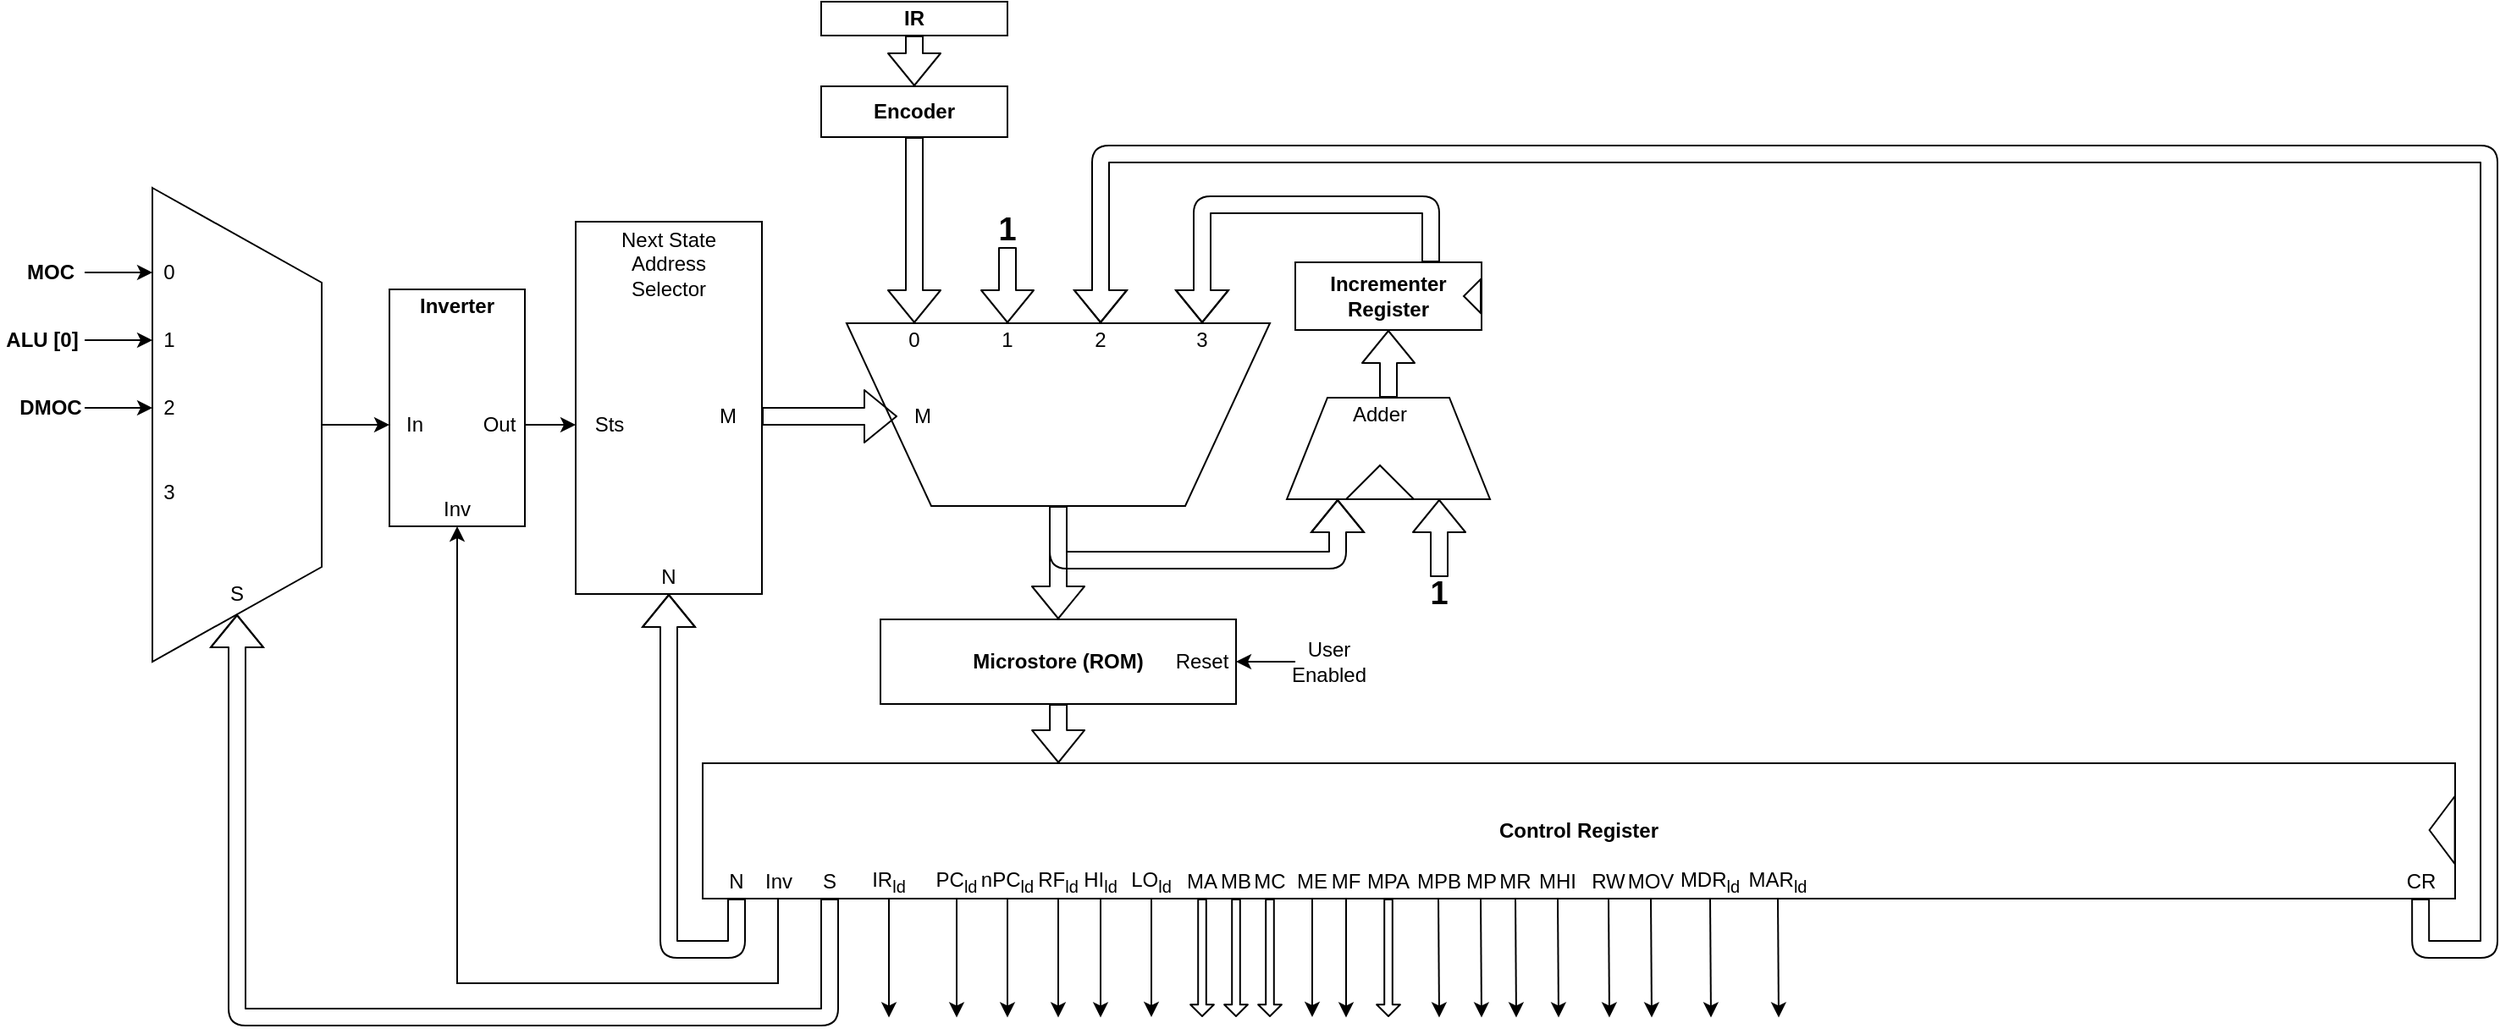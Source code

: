 <mxfile version="10.6.7" type="github"><diagram id="A-vULrXt9b05hmLWiqZZ" name="Page-1"><mxGraphModel dx="1087" dy="364" grid="1" gridSize="10" guides="1" tooltips="1" connect="1" arrows="1" fold="1" page="1" pageScale="1" pageWidth="850" pageHeight="1100" math="0" shadow="0"><root><mxCell id="0"/><mxCell id="1" parent="0"/><mxCell id="lk0u-ZIW8pRqHcUUs7JY-1" value="" style="shape=trapezoid;perimeter=trapezoidPerimeter;whiteSpace=wrap;html=1;direction=south;" parent="1" vertex="1"><mxGeometry x="70" y="190" width="100" height="280" as="geometry"/></mxCell><mxCell id="lk0u-ZIW8pRqHcUUs7JY-2" value="" style="rounded=0;whiteSpace=wrap;html=1;" parent="1" vertex="1"><mxGeometry x="210" y="250" width="80" height="140" as="geometry"/></mxCell><mxCell id="lk0u-ZIW8pRqHcUUs7JY-3" value="" style="rounded=0;whiteSpace=wrap;html=1;" parent="1" vertex="1"><mxGeometry x="320" y="210" width="110" height="220" as="geometry"/></mxCell><mxCell id="lk0u-ZIW8pRqHcUUs7JY-4" value="&lt;b&gt;Encoder&lt;/b&gt;" style="rounded=0;whiteSpace=wrap;html=1;" parent="1" vertex="1"><mxGeometry x="465" y="130" width="110" height="30" as="geometry"/></mxCell><mxCell id="lk0u-ZIW8pRqHcUUs7JY-5" value="&lt;b&gt;IR&lt;/b&gt;" style="rounded=0;whiteSpace=wrap;html=1;" parent="1" vertex="1"><mxGeometry x="465" y="80" width="110" height="20" as="geometry"/></mxCell><mxCell id="lk0u-ZIW8pRqHcUUs7JY-6" value="" style="shape=trapezoid;perimeter=trapezoidPerimeter;whiteSpace=wrap;html=1;flipV=1;" parent="1" vertex="1"><mxGeometry x="480" y="270" width="250" height="108" as="geometry"/></mxCell><mxCell id="lk0u-ZIW8pRqHcUUs7JY-7" value="&lt;b&gt;Microstore (ROM)&lt;/b&gt;" style="rounded=0;whiteSpace=wrap;html=1;" parent="1" vertex="1"><mxGeometry x="500" y="445" width="210" height="50" as="geometry"/></mxCell><mxCell id="lk0u-ZIW8pRqHcUUs7JY-8" value="&lt;b&gt;Control Register&lt;/b&gt;" style="rounded=0;whiteSpace=wrap;html=1;" parent="1" vertex="1"><mxGeometry x="395" y="530" width="1035" height="80" as="geometry"/></mxCell><mxCell id="lk0u-ZIW8pRqHcUUs7JY-9" value="&lt;b&gt;Incrementer Register&lt;/b&gt;" style="rounded=0;whiteSpace=wrap;html=1;" parent="1" vertex="1"><mxGeometry x="745" y="234" width="110" height="40" as="geometry"/></mxCell><mxCell id="lk0u-ZIW8pRqHcUUs7JY-11" value="" style="shape=trapezoid;perimeter=trapezoidPerimeter;whiteSpace=wrap;html=1;" parent="1" vertex="1"><mxGeometry x="740" y="314" width="120" height="60" as="geometry"/></mxCell><mxCell id="lk0u-ZIW8pRqHcUUs7JY-12" value="0" style="text;html=1;strokeColor=none;fillColor=none;align=center;verticalAlign=middle;whiteSpace=wrap;rounded=0;" parent="1" vertex="1"><mxGeometry x="70" y="230" width="20" height="20" as="geometry"/></mxCell><mxCell id="lk0u-ZIW8pRqHcUUs7JY-13" value="1" style="text;html=1;strokeColor=none;fillColor=none;align=center;verticalAlign=middle;whiteSpace=wrap;rounded=0;" parent="1" vertex="1"><mxGeometry x="70" y="270" width="20" height="20" as="geometry"/></mxCell><mxCell id="lk0u-ZIW8pRqHcUUs7JY-14" value="2" style="text;html=1;strokeColor=none;fillColor=none;align=center;verticalAlign=middle;whiteSpace=wrap;rounded=0;" parent="1" vertex="1"><mxGeometry x="70" y="310" width="20" height="20" as="geometry"/></mxCell><mxCell id="lk0u-ZIW8pRqHcUUs7JY-15" value="3" style="text;html=1;strokeColor=none;fillColor=none;align=center;verticalAlign=middle;whiteSpace=wrap;rounded=0;" parent="1" vertex="1"><mxGeometry x="70" y="360" width="20" height="20" as="geometry"/></mxCell><mxCell id="lk0u-ZIW8pRqHcUUs7JY-16" value="S" style="text;html=1;strokeColor=none;fillColor=none;align=center;verticalAlign=middle;whiteSpace=wrap;rounded=0;" parent="1" vertex="1"><mxGeometry x="100" y="420" width="40" height="20" as="geometry"/></mxCell><mxCell id="lk0u-ZIW8pRqHcUUs7JY-17" value="&lt;b&gt;Inverter&lt;/b&gt;" style="text;html=1;strokeColor=none;fillColor=none;align=center;verticalAlign=middle;whiteSpace=wrap;rounded=0;" parent="1" vertex="1"><mxGeometry x="230" y="250" width="40" height="20" as="geometry"/></mxCell><mxCell id="lk0u-ZIW8pRqHcUUs7JY-18" value="In" style="text;html=1;strokeColor=none;fillColor=none;align=center;verticalAlign=middle;whiteSpace=wrap;rounded=0;" parent="1" vertex="1"><mxGeometry x="210" y="320" width="30" height="20" as="geometry"/></mxCell><mxCell id="lk0u-ZIW8pRqHcUUs7JY-19" value="Out" style="text;html=1;strokeColor=none;fillColor=none;align=center;verticalAlign=middle;whiteSpace=wrap;rounded=0;" parent="1" vertex="1"><mxGeometry x="260" y="320" width="30" height="20" as="geometry"/></mxCell><mxCell id="lk0u-ZIW8pRqHcUUs7JY-20" value="Inv" style="text;html=1;strokeColor=none;fillColor=none;align=center;verticalAlign=middle;whiteSpace=wrap;rounded=0;" parent="1" vertex="1"><mxGeometry x="235" y="370" width="30" height="20" as="geometry"/></mxCell><mxCell id="lk0u-ZIW8pRqHcUUs7JY-21" value="Next State Address Selector" style="text;html=1;strokeColor=none;fillColor=none;align=center;verticalAlign=middle;whiteSpace=wrap;rounded=0;" parent="1" vertex="1"><mxGeometry x="335" y="210" width="80" height="50" as="geometry"/></mxCell><mxCell id="lk0u-ZIW8pRqHcUUs7JY-22" value="Sts" style="text;html=1;strokeColor=none;fillColor=none;align=center;verticalAlign=middle;whiteSpace=wrap;rounded=0;" parent="1" vertex="1"><mxGeometry x="320" y="320" width="40" height="20" as="geometry"/></mxCell><mxCell id="lk0u-ZIW8pRqHcUUs7JY-23" value="M" style="text;html=1;strokeColor=none;fillColor=none;align=center;verticalAlign=middle;whiteSpace=wrap;rounded=0;" parent="1" vertex="1"><mxGeometry x="390" y="315" width="40" height="20" as="geometry"/></mxCell><mxCell id="lk0u-ZIW8pRqHcUUs7JY-24" value="N" style="text;html=1;strokeColor=none;fillColor=none;align=center;verticalAlign=middle;whiteSpace=wrap;rounded=0;" parent="1" vertex="1"><mxGeometry x="355" y="410" width="40" height="20" as="geometry"/></mxCell><mxCell id="lk0u-ZIW8pRqHcUUs7JY-25" value="M" style="text;html=1;strokeColor=none;fillColor=none;align=center;verticalAlign=middle;whiteSpace=wrap;rounded=0;" parent="1" vertex="1"><mxGeometry x="510" y="315" width="30" height="20" as="geometry"/></mxCell><mxCell id="lk0u-ZIW8pRqHcUUs7JY-27" value="" style="triangle;whiteSpace=wrap;html=1;direction=north;strokeColor=#000000;" parent="1" vertex="1"><mxGeometry x="775" y="354" width="40" height="20" as="geometry"/></mxCell><mxCell id="ltaRouxyf9xBfKkHzvKg-1" value="Adder" style="text;html=1;strokeColor=none;fillColor=none;align=center;verticalAlign=middle;whiteSpace=wrap;rounded=0;" vertex="1" parent="1"><mxGeometry x="775" y="314" width="40" height="20" as="geometry"/></mxCell><mxCell id="ltaRouxyf9xBfKkHzvKg-3" value="" style="shape=flexArrow;endArrow=classic;html=1;" edge="1" parent="1" source="lk0u-ZIW8pRqHcUUs7JY-11" target="lk0u-ZIW8pRqHcUUs7JY-9"><mxGeometry width="50" height="50" relative="1" as="geometry"><mxPoint x="725" y="339" as="sourcePoint"/><mxPoint x="775" y="289" as="targetPoint"/></mxGeometry></mxCell><mxCell id="ltaRouxyf9xBfKkHzvKg-4" value="" style="shape=flexArrow;endArrow=classic;html=1;entryX=0.5;entryY=0;entryDx=0;entryDy=0;edgeStyle=orthogonalEdgeStyle;" edge="1" parent="1" source="lk0u-ZIW8pRqHcUUs7JY-9" target="ltaRouxyf9xBfKkHzvKg-24"><mxGeometry width="50" height="50" relative="1" as="geometry"><mxPoint x="810" y="210" as="sourcePoint"/><mxPoint x="700.167" y="275.333" as="targetPoint"/><Array as="points"><mxPoint x="825" y="200"/><mxPoint x="690" y="200"/></Array></mxGeometry></mxCell><mxCell id="ltaRouxyf9xBfKkHzvKg-5" value="" style="shape=flexArrow;endArrow=classic;html=1;" edge="1" parent="1" source="lk0u-ZIW8pRqHcUUs7JY-6" target="lk0u-ZIW8pRqHcUUs7JY-7"><mxGeometry width="50" height="50" relative="1" as="geometry"><mxPoint x="410" y="510" as="sourcePoint"/><mxPoint x="460" y="460" as="targetPoint"/></mxGeometry></mxCell><mxCell id="ltaRouxyf9xBfKkHzvKg-6" value="" style="shape=flexArrow;endArrow=classic;html=1;entryX=0.25;entryY=1;entryDx=0;entryDy=0;edgeStyle=orthogonalEdgeStyle;" edge="1" parent="1" source="lk0u-ZIW8pRqHcUUs7JY-6" target="lk0u-ZIW8pRqHcUUs7JY-11"><mxGeometry width="50" height="50" relative="1" as="geometry"><mxPoint x="740" y="460" as="sourcePoint"/><mxPoint x="790" y="410" as="targetPoint"/><Array as="points"><mxPoint x="605" y="410"/><mxPoint x="770" y="410"/></Array></mxGeometry></mxCell><mxCell id="ltaRouxyf9xBfKkHzvKg-7" value="" style="shape=flexArrow;endArrow=classic;html=1;entryX=0.75;entryY=1;entryDx=0;entryDy=0;exitX=0.5;exitY=0;exitDx=0;exitDy=0;" edge="1" parent="1" source="ltaRouxyf9xBfKkHzvKg-25" target="lk0u-ZIW8pRqHcUUs7JY-11"><mxGeometry width="50" height="50" relative="1" as="geometry"><mxPoint x="825" y="409" as="sourcePoint"/><mxPoint x="855" y="399" as="targetPoint"/></mxGeometry></mxCell><mxCell id="ltaRouxyf9xBfKkHzvKg-8" value="" style="shape=flexArrow;endArrow=classic;html=1;entryX=0.203;entryY=0;entryDx=0;entryDy=0;entryPerimeter=0;" edge="1" parent="1" source="lk0u-ZIW8pRqHcUUs7JY-7" target="lk0u-ZIW8pRqHcUUs7JY-8"><mxGeometry width="50" height="50" relative="1" as="geometry"><mxPoint x="410" y="500" as="sourcePoint"/><mxPoint x="460" y="450" as="targetPoint"/></mxGeometry></mxCell><mxCell id="ltaRouxyf9xBfKkHzvKg-9" value="S" style="text;html=1;strokeColor=none;fillColor=none;align=center;verticalAlign=middle;whiteSpace=wrap;rounded=0;" vertex="1" parent="1"><mxGeometry x="450" y="590" width="40" height="20" as="geometry"/></mxCell><mxCell id="ltaRouxyf9xBfKkHzvKg-10" value="" style="shape=flexArrow;endArrow=classic;html=1;exitX=0.5;exitY=1;exitDx=0;exitDy=0;entryX=1;entryY=0.5;entryDx=0;entryDy=0;edgeStyle=orthogonalEdgeStyle;" edge="1" parent="1" source="ltaRouxyf9xBfKkHzvKg-9" target="lk0u-ZIW8pRqHcUUs7JY-1"><mxGeometry width="50" height="50" relative="1" as="geometry"><mxPoint x="190" y="660" as="sourcePoint"/><mxPoint x="240" y="610" as="targetPoint"/><Array as="points"><mxPoint x="470" y="680"/><mxPoint x="120" y="680"/></Array></mxGeometry></mxCell><mxCell id="ltaRouxyf9xBfKkHzvKg-11" value="Inv" style="text;html=1;strokeColor=none;fillColor=none;align=center;verticalAlign=middle;whiteSpace=wrap;rounded=0;" vertex="1" parent="1"><mxGeometry x="424.5" y="590" width="30" height="20" as="geometry"/></mxCell><mxCell id="ltaRouxyf9xBfKkHzvKg-12" value="" style="endArrow=classic;html=1;exitX=0.5;exitY=1;exitDx=0;exitDy=0;entryX=0.5;entryY=1;entryDx=0;entryDy=0;edgeStyle=orthogonalEdgeStyle;rounded=0;" edge="1" parent="1" source="ltaRouxyf9xBfKkHzvKg-11" target="lk0u-ZIW8pRqHcUUs7JY-20"><mxGeometry width="50" height="50" relative="1" as="geometry"><mxPoint x="240" y="610" as="sourcePoint"/><mxPoint x="290" y="560" as="targetPoint"/><Array as="points"><mxPoint x="439" y="660"/><mxPoint x="250" y="660"/></Array></mxGeometry></mxCell><mxCell id="ltaRouxyf9xBfKkHzvKg-13" value="N" style="text;html=1;strokeColor=none;fillColor=none;align=center;verticalAlign=middle;whiteSpace=wrap;rounded=0;" vertex="1" parent="1"><mxGeometry x="400" y="590" width="30" height="20" as="geometry"/></mxCell><mxCell id="ltaRouxyf9xBfKkHzvKg-14" value="" style="shape=flexArrow;endArrow=classic;html=1;entryX=0.5;entryY=1;entryDx=0;entryDy=0;exitX=0.5;exitY=1;exitDx=0;exitDy=0;edgeStyle=orthogonalEdgeStyle;" edge="1" parent="1" source="ltaRouxyf9xBfKkHzvKg-13" target="lk0u-ZIW8pRqHcUUs7JY-24"><mxGeometry width="50" height="50" relative="1" as="geometry"><mxPoint x="260" y="600" as="sourcePoint"/><mxPoint x="310" y="550" as="targetPoint"/><Array as="points"><mxPoint x="415" y="640"/><mxPoint x="375" y="640"/></Array></mxGeometry></mxCell><mxCell id="ltaRouxyf9xBfKkHzvKg-15" value="" style="endArrow=classic;html=1;entryX=0;entryY=0.5;entryDx=0;entryDy=0;" edge="1" parent="1" source="lk0u-ZIW8pRqHcUUs7JY-1" target="lk0u-ZIW8pRqHcUUs7JY-18"><mxGeometry width="50" height="50" relative="1" as="geometry"><mxPoint x="180" y="210" as="sourcePoint"/><mxPoint x="230" y="160" as="targetPoint"/></mxGeometry></mxCell><mxCell id="ltaRouxyf9xBfKkHzvKg-16" value="" style="endArrow=classic;html=1;entryX=0;entryY=0.5;entryDx=0;entryDy=0;exitX=1;exitY=0.5;exitDx=0;exitDy=0;" edge="1" parent="1" source="lk0u-ZIW8pRqHcUUs7JY-19" target="lk0u-ZIW8pRqHcUUs7JY-22"><mxGeometry width="50" height="50" relative="1" as="geometry"><mxPoint x="180" y="340.079" as="sourcePoint"/><mxPoint x="220.143" y="340.143" as="targetPoint"/></mxGeometry></mxCell><mxCell id="ltaRouxyf9xBfKkHzvKg-17" value="" style="shape=flexArrow;endArrow=classic;html=1;entryX=0;entryY=0.5;entryDx=0;entryDy=0;exitX=1;exitY=0.5;exitDx=0;exitDy=0;" edge="1" parent="1" source="lk0u-ZIW8pRqHcUUs7JY-23" target="lk0u-ZIW8pRqHcUUs7JY-25"><mxGeometry width="50" height="50" relative="1" as="geometry"><mxPoint x="450" y="390" as="sourcePoint"/><mxPoint x="500" y="340" as="targetPoint"/></mxGeometry></mxCell><mxCell id="ltaRouxyf9xBfKkHzvKg-18" value="" style="shape=flexArrow;endArrow=classic;html=1;entryX=0.5;entryY=0;entryDx=0;entryDy=0;" edge="1" parent="1" source="lk0u-ZIW8pRqHcUUs7JY-4" target="ltaRouxyf9xBfKkHzvKg-21"><mxGeometry width="50" height="50" relative="1" as="geometry"><mxPoint x="470" y="260" as="sourcePoint"/><mxPoint x="560" y="220" as="targetPoint"/></mxGeometry></mxCell><mxCell id="ltaRouxyf9xBfKkHzvKg-21" value="0" style="text;html=1;strokeColor=none;fillColor=none;align=center;verticalAlign=middle;whiteSpace=wrap;rounded=0;" vertex="1" parent="1"><mxGeometry x="500" y="270" width="40" height="20" as="geometry"/></mxCell><mxCell id="ltaRouxyf9xBfKkHzvKg-22" value="1" style="text;html=1;strokeColor=none;fillColor=none;align=center;verticalAlign=middle;whiteSpace=wrap;rounded=0;" vertex="1" parent="1"><mxGeometry x="555" y="270" width="40" height="20" as="geometry"/></mxCell><mxCell id="ltaRouxyf9xBfKkHzvKg-23" value="2" style="text;html=1;strokeColor=none;fillColor=none;align=center;verticalAlign=middle;whiteSpace=wrap;rounded=0;" vertex="1" parent="1"><mxGeometry x="610" y="270" width="40" height="20" as="geometry"/></mxCell><mxCell id="ltaRouxyf9xBfKkHzvKg-24" value="3" style="text;html=1;strokeColor=none;fillColor=none;align=center;verticalAlign=middle;whiteSpace=wrap;rounded=0;" vertex="1" parent="1"><mxGeometry x="670" y="270" width="40" height="20" as="geometry"/></mxCell><mxCell id="ltaRouxyf9xBfKkHzvKg-25" value="&lt;b&gt;&lt;font style=&quot;font-size: 19px&quot;&gt;1&lt;/font&gt;&lt;/b&gt;" style="text;html=1;strokeColor=none;fillColor=none;align=center;verticalAlign=middle;whiteSpace=wrap;rounded=0;" vertex="1" parent="1"><mxGeometry x="810" y="420" width="40" height="20" as="geometry"/></mxCell><mxCell id="ltaRouxyf9xBfKkHzvKg-26" value="" style="endArrow=classic;html=1;entryX=0;entryY=0.5;entryDx=0;entryDy=0;exitX=1;exitY=0.5;exitDx=0;exitDy=0;" edge="1" parent="1" source="ltaRouxyf9xBfKkHzvKg-27" target="lk0u-ZIW8pRqHcUUs7JY-12"><mxGeometry width="50" height="50" relative="1" as="geometry"><mxPoint x="30" y="240" as="sourcePoint"/><mxPoint x="40" y="210" as="targetPoint"/></mxGeometry></mxCell><mxCell id="ltaRouxyf9xBfKkHzvKg-27" value="&lt;b&gt;MOC&lt;/b&gt;" style="text;html=1;strokeColor=none;fillColor=none;align=center;verticalAlign=middle;whiteSpace=wrap;rounded=0;" vertex="1" parent="1"><mxGeometry x="-10" y="230" width="40" height="20" as="geometry"/></mxCell><mxCell id="ltaRouxyf9xBfKkHzvKg-28" value="" style="endArrow=classic;html=1;entryX=0;entryY=0.5;entryDx=0;entryDy=0;exitX=1;exitY=0.5;exitDx=0;exitDy=0;" edge="1" source="ltaRouxyf9xBfKkHzvKg-29" parent="1" target="lk0u-ZIW8pRqHcUUs7JY-13"><mxGeometry width="50" height="50" relative="1" as="geometry"><mxPoint x="30" y="280" as="sourcePoint"/><mxPoint x="70.167" y="280.333" as="targetPoint"/></mxGeometry></mxCell><mxCell id="ltaRouxyf9xBfKkHzvKg-29" value="&lt;b&gt;ALU [0]&lt;/b&gt;" style="text;html=1;strokeColor=none;fillColor=none;align=center;verticalAlign=middle;whiteSpace=wrap;rounded=0;" vertex="1" parent="1"><mxGeometry x="-20" y="270" width="50" height="20" as="geometry"/></mxCell><mxCell id="ltaRouxyf9xBfKkHzvKg-30" value="" style="endArrow=classic;html=1;exitX=1;exitY=0.5;exitDx=0;exitDy=0;entryX=0;entryY=0.5;entryDx=0;entryDy=0;" edge="1" source="ltaRouxyf9xBfKkHzvKg-31" parent="1" target="lk0u-ZIW8pRqHcUUs7JY-14"><mxGeometry width="50" height="50" relative="1" as="geometry"><mxPoint x="30" y="320" as="sourcePoint"/><mxPoint x="60" y="330" as="targetPoint"/></mxGeometry></mxCell><mxCell id="ltaRouxyf9xBfKkHzvKg-31" value="&lt;b&gt;DMOC&lt;/b&gt;" style="text;html=1;strokeColor=none;fillColor=none;align=center;verticalAlign=middle;whiteSpace=wrap;rounded=0;" vertex="1" parent="1"><mxGeometry x="-10" y="310" width="40" height="20" as="geometry"/></mxCell><mxCell id="ltaRouxyf9xBfKkHzvKg-32" value="" style="shape=flexArrow;endArrow=classic;html=1;entryX=0.5;entryY=0;entryDx=0;entryDy=0;exitX=0.5;exitY=1;exitDx=0;exitDy=0;" edge="1" parent="1" source="ltaRouxyf9xBfKkHzvKg-33" target="ltaRouxyf9xBfKkHzvKg-22"><mxGeometry width="50" height="50" relative="1" as="geometry"><mxPoint x="575" y="240" as="sourcePoint"/><mxPoint x="600" y="220" as="targetPoint"/></mxGeometry></mxCell><mxCell id="ltaRouxyf9xBfKkHzvKg-33" value="&lt;b&gt;&lt;font style=&quot;font-size: 19px&quot;&gt;1&lt;/font&gt;&lt;/b&gt;" style="text;html=1;strokeColor=none;fillColor=none;align=center;verticalAlign=middle;whiteSpace=wrap;rounded=0;" vertex="1" parent="1"><mxGeometry x="555" y="205" width="40" height="20" as="geometry"/></mxCell><mxCell id="ltaRouxyf9xBfKkHzvKg-34" value="CR" style="text;html=1;strokeColor=none;fillColor=none;align=center;verticalAlign=middle;whiteSpace=wrap;rounded=0;" vertex="1" parent="1"><mxGeometry x="1389.571" y="590" width="40" height="20" as="geometry"/></mxCell><mxCell id="ltaRouxyf9xBfKkHzvKg-35" value="" style="shape=flexArrow;endArrow=classic;html=1;exitX=0.5;exitY=1;exitDx=0;exitDy=0;entryX=0.5;entryY=0;entryDx=0;entryDy=0;edgeStyle=orthogonalEdgeStyle;" edge="1" parent="1" source="ltaRouxyf9xBfKkHzvKg-34" target="ltaRouxyf9xBfKkHzvKg-23"><mxGeometry width="50" height="50" relative="1" as="geometry"><mxPoint x="800" y="750" as="sourcePoint"/><mxPoint x="850" y="700" as="targetPoint"/><Array as="points"><mxPoint x="1410" y="640"/><mxPoint x="1450" y="640"/><mxPoint x="1450" y="170"/><mxPoint x="630" y="170"/></Array></mxGeometry></mxCell><mxCell id="ltaRouxyf9xBfKkHzvKg-36" value="Reset" style="text;html=1;strokeColor=none;fillColor=none;align=center;verticalAlign=middle;whiteSpace=wrap;rounded=0;" vertex="1" parent="1"><mxGeometry x="670" y="460" width="40" height="20" as="geometry"/></mxCell><mxCell id="ltaRouxyf9xBfKkHzvKg-37" value="" style="endArrow=classic;html=1;entryX=1;entryY=0.5;entryDx=0;entryDy=0;exitX=0;exitY=0.5;exitDx=0;exitDy=0;" edge="1" parent="1" source="ltaRouxyf9xBfKkHzvKg-38" target="ltaRouxyf9xBfKkHzvKg-36"><mxGeometry width="50" height="50" relative="1" as="geometry"><mxPoint x="750" y="470" as="sourcePoint"/><mxPoint x="790" y="460" as="targetPoint"/></mxGeometry></mxCell><mxCell id="ltaRouxyf9xBfKkHzvKg-38" value="User Enabled" style="text;html=1;strokeColor=none;fillColor=none;align=center;verticalAlign=middle;whiteSpace=wrap;rounded=0;" vertex="1" parent="1"><mxGeometry x="745" y="460" width="40" height="20" as="geometry"/></mxCell><mxCell id="ltaRouxyf9xBfKkHzvKg-39" value="" style="shape=flexArrow;endArrow=classic;html=1;exitX=0.5;exitY=1;exitDx=0;exitDy=0;entryX=0.5;entryY=0;entryDx=0;entryDy=0;" edge="1" parent="1" source="lk0u-ZIW8pRqHcUUs7JY-5" target="lk0u-ZIW8pRqHcUUs7JY-4"><mxGeometry width="50" height="50" relative="1" as="geometry"><mxPoint x="390" y="140" as="sourcePoint"/><mxPoint x="440" y="90" as="targetPoint"/></mxGeometry></mxCell><mxCell id="ltaRouxyf9xBfKkHzvKg-40" value="" style="triangle;whiteSpace=wrap;html=1;strokeColor=#000000;flipH=1;" vertex="1" parent="1"><mxGeometry x="844.5" y="244" width="10" height="20" as="geometry"/></mxCell><mxCell id="ltaRouxyf9xBfKkHzvKg-41" value="" style="triangle;whiteSpace=wrap;html=1;strokeColor=#000000;flipH=1;" vertex="1" parent="1"><mxGeometry x="1414.816" y="549.5" width="15" height="40" as="geometry"/></mxCell><mxCell id="ltaRouxyf9xBfKkHzvKg-43" value="IR&lt;sub&gt;ld&lt;/sub&gt;" style="text;html=1;strokeColor=none;fillColor=none;align=center;verticalAlign=middle;whiteSpace=wrap;rounded=0;" vertex="1" parent="1"><mxGeometry x="485" y="590" width="40" height="20" as="geometry"/></mxCell><mxCell id="ltaRouxyf9xBfKkHzvKg-44" value="" style="endArrow=classic;html=1;exitX=0.5;exitY=1;exitDx=0;exitDy=0;" edge="1" parent="1" source="ltaRouxyf9xBfKkHzvKg-43"><mxGeometry width="50" height="50" relative="1" as="geometry"><mxPoint x="500" y="670" as="sourcePoint"/><mxPoint x="505" y="680.229" as="targetPoint"/></mxGeometry></mxCell><mxCell id="ltaRouxyf9xBfKkHzvKg-45" value="PC&lt;sub&gt;ld&lt;/sub&gt;" style="text;html=1;strokeColor=none;fillColor=none;align=center;verticalAlign=middle;whiteSpace=wrap;rounded=0;" vertex="1" parent="1"><mxGeometry x="525" y="590" width="40" height="20" as="geometry"/></mxCell><mxCell id="ltaRouxyf9xBfKkHzvKg-46" value="" style="endArrow=classic;html=1;exitX=0.5;exitY=1;exitDx=0;exitDy=0;" edge="1" source="ltaRouxyf9xBfKkHzvKg-45" parent="1"><mxGeometry width="50" height="50" relative="1" as="geometry"><mxPoint x="540" y="670" as="sourcePoint"/><mxPoint x="545" y="680.229" as="targetPoint"/></mxGeometry></mxCell><mxCell id="ltaRouxyf9xBfKkHzvKg-47" value="nPC&lt;sub&gt;ld&lt;/sub&gt;" style="text;html=1;strokeColor=none;fillColor=none;align=center;verticalAlign=middle;whiteSpace=wrap;rounded=0;" vertex="1" parent="1"><mxGeometry x="555" y="590" width="40" height="20" as="geometry"/></mxCell><mxCell id="ltaRouxyf9xBfKkHzvKg-48" value="" style="endArrow=classic;html=1;exitX=0.5;exitY=1;exitDx=0;exitDy=0;" edge="1" parent="1" source="ltaRouxyf9xBfKkHzvKg-47"><mxGeometry width="50" height="50" relative="1" as="geometry"><mxPoint x="570" y="670" as="sourcePoint"/><mxPoint x="575" y="680.229" as="targetPoint"/></mxGeometry></mxCell><mxCell id="ltaRouxyf9xBfKkHzvKg-49" value="RF&lt;sub&gt;ld&lt;/sub&gt;" style="text;html=1;strokeColor=none;fillColor=none;align=center;verticalAlign=middle;whiteSpace=wrap;rounded=0;" vertex="1" parent="1"><mxGeometry x="585" y="590" width="40" height="20" as="geometry"/></mxCell><mxCell id="ltaRouxyf9xBfKkHzvKg-50" value="" style="endArrow=classic;html=1;exitX=0.5;exitY=1;exitDx=0;exitDy=0;" edge="1" parent="1" source="ltaRouxyf9xBfKkHzvKg-49"><mxGeometry width="50" height="50" relative="1" as="geometry"><mxPoint x="600" y="670" as="sourcePoint"/><mxPoint x="605" y="680.229" as="targetPoint"/></mxGeometry></mxCell><mxCell id="ltaRouxyf9xBfKkHzvKg-51" value="HI&lt;sub&gt;ld&lt;/sub&gt;" style="text;html=1;strokeColor=none;fillColor=none;align=center;verticalAlign=middle;whiteSpace=wrap;rounded=0;" vertex="1" parent="1"><mxGeometry x="610" y="590" width="40" height="20" as="geometry"/></mxCell><mxCell id="ltaRouxyf9xBfKkHzvKg-52" value="" style="endArrow=classic;html=1;exitX=0.5;exitY=1;exitDx=0;exitDy=0;" edge="1" parent="1" source="ltaRouxyf9xBfKkHzvKg-51"><mxGeometry width="50" height="50" relative="1" as="geometry"><mxPoint x="625" y="670" as="sourcePoint"/><mxPoint x="630" y="680.229" as="targetPoint"/></mxGeometry></mxCell><mxCell id="ltaRouxyf9xBfKkHzvKg-53" value="LO&lt;sub&gt;ld&lt;/sub&gt;" style="text;html=1;strokeColor=none;fillColor=none;align=center;verticalAlign=middle;whiteSpace=wrap;rounded=0;" vertex="1" parent="1"><mxGeometry x="640" y="590" width="40" height="20" as="geometry"/></mxCell><mxCell id="ltaRouxyf9xBfKkHzvKg-54" value="" style="endArrow=classic;html=1;exitX=0.5;exitY=1;exitDx=0;exitDy=0;" edge="1" parent="1" source="ltaRouxyf9xBfKkHzvKg-53"><mxGeometry width="50" height="50" relative="1" as="geometry"><mxPoint x="645" y="670" as="sourcePoint"/><mxPoint x="660" y="680" as="targetPoint"/></mxGeometry></mxCell><mxCell id="ltaRouxyf9xBfKkHzvKg-55" value="MA" style="text;html=1;strokeColor=none;fillColor=none;align=center;verticalAlign=middle;whiteSpace=wrap;rounded=0;" vertex="1" parent="1"><mxGeometry x="670" y="590" width="40" height="20" as="geometry"/></mxCell><mxCell id="ltaRouxyf9xBfKkHzvKg-56" value="" style="shape=flexArrow;endArrow=classic;html=1;exitX=0.5;exitY=1;exitDx=0;exitDy=0;endWidth=8.08;endSize=1.948;width=4.8;" edge="1" parent="1" source="ltaRouxyf9xBfKkHzvKg-55"><mxGeometry width="50" height="50" relative="1" as="geometry"><mxPoint x="690" y="680" as="sourcePoint"/><mxPoint x="690" y="680" as="targetPoint"/></mxGeometry></mxCell><mxCell id="ltaRouxyf9xBfKkHzvKg-57" value="" style="shape=flexArrow;endArrow=classic;html=1;exitX=0.5;exitY=1;exitDx=0;exitDy=0;endWidth=8.08;endSize=1.948;width=4.8;" edge="1" source="ltaRouxyf9xBfKkHzvKg-58" parent="1"><mxGeometry width="50" height="50" relative="1" as="geometry"><mxPoint x="710" y="680" as="sourcePoint"/><mxPoint x="710" y="680" as="targetPoint"/></mxGeometry></mxCell><mxCell id="ltaRouxyf9xBfKkHzvKg-58" value="MB" style="text;html=1;strokeColor=none;fillColor=none;align=center;verticalAlign=middle;whiteSpace=wrap;rounded=0;" vertex="1" parent="1"><mxGeometry x="690" y="590" width="40" height="20" as="geometry"/></mxCell><mxCell id="ltaRouxyf9xBfKkHzvKg-61" value="MC" style="text;html=1;strokeColor=none;fillColor=none;align=center;verticalAlign=middle;whiteSpace=wrap;rounded=0;" vertex="1" parent="1"><mxGeometry x="710" y="590" width="40" height="20" as="geometry"/></mxCell><mxCell id="ltaRouxyf9xBfKkHzvKg-62" value="" style="shape=flexArrow;endArrow=classic;html=1;exitX=0.5;exitY=1;exitDx=0;exitDy=0;endWidth=8.08;endSize=1.948;width=4.8;" edge="1" source="ltaRouxyf9xBfKkHzvKg-61" parent="1"><mxGeometry width="50" height="50" relative="1" as="geometry"><mxPoint x="730" y="680" as="sourcePoint"/><mxPoint x="730" y="680" as="targetPoint"/></mxGeometry></mxCell><mxCell id="ltaRouxyf9xBfKkHzvKg-63" value="" style="endArrow=classic;html=1;exitX=0.5;exitY=1;exitDx=0;exitDy=0;" edge="1" source="ltaRouxyf9xBfKkHzvKg-64" parent="1"><mxGeometry width="50" height="50" relative="1" as="geometry"><mxPoint x="740" y="670" as="sourcePoint"/><mxPoint x="755" y="680" as="targetPoint"/></mxGeometry></mxCell><mxCell id="ltaRouxyf9xBfKkHzvKg-64" value="ME&lt;br&gt;" style="text;html=1;strokeColor=none;fillColor=none;align=center;verticalAlign=middle;whiteSpace=wrap;rounded=0;" vertex="1" parent="1"><mxGeometry x="735" y="590" width="40" height="20" as="geometry"/></mxCell><mxCell id="ltaRouxyf9xBfKkHzvKg-65" value="MF&lt;br&gt;" style="text;html=1;strokeColor=none;fillColor=none;align=center;verticalAlign=middle;whiteSpace=wrap;rounded=0;" vertex="1" parent="1"><mxGeometry x="755" y="590" width="40" height="20" as="geometry"/></mxCell><mxCell id="ltaRouxyf9xBfKkHzvKg-66" value="" style="endArrow=classic;html=1;exitX=0.5;exitY=1;exitDx=0;exitDy=0;" edge="1" parent="1" source="ltaRouxyf9xBfKkHzvKg-65"><mxGeometry width="50" height="50" relative="1" as="geometry"><mxPoint x="770" y="670" as="sourcePoint"/><mxPoint x="775" y="680.229" as="targetPoint"/></mxGeometry></mxCell><mxCell id="ltaRouxyf9xBfKkHzvKg-67" value="MPA" style="text;html=1;strokeColor=none;fillColor=none;align=center;verticalAlign=middle;whiteSpace=wrap;rounded=0;" vertex="1" parent="1"><mxGeometry x="780" y="590" width="40" height="20" as="geometry"/></mxCell><mxCell id="ltaRouxyf9xBfKkHzvKg-68" value="" style="shape=flexArrow;endArrow=classic;html=1;exitX=0.5;exitY=1;exitDx=0;exitDy=0;endWidth=8.08;endSize=1.948;width=4.8;" edge="1" source="ltaRouxyf9xBfKkHzvKg-67" parent="1"><mxGeometry width="50" height="50" relative="1" as="geometry"><mxPoint x="795" y="680" as="sourcePoint"/><mxPoint x="800" y="680" as="targetPoint"/></mxGeometry></mxCell><mxCell id="ltaRouxyf9xBfKkHzvKg-69" value="MPB" style="text;html=1;strokeColor=none;fillColor=none;align=center;verticalAlign=middle;whiteSpace=wrap;rounded=0;" vertex="1" parent="1"><mxGeometry x="809.5" y="590" width="40" height="20" as="geometry"/></mxCell><mxCell id="ltaRouxyf9xBfKkHzvKg-71" value="" style="endArrow=classic;html=1;exitX=0.5;exitY=1;exitDx=0;exitDy=0;" edge="1" parent="1" source="ltaRouxyf9xBfKkHzvKg-69"><mxGeometry width="50" height="50" relative="1" as="geometry"><mxPoint x="860" y="640" as="sourcePoint"/><mxPoint x="830" y="680.229" as="targetPoint"/></mxGeometry></mxCell><mxCell id="ltaRouxyf9xBfKkHzvKg-72" value="MP" style="text;html=1;strokeColor=none;fillColor=none;align=center;verticalAlign=middle;whiteSpace=wrap;rounded=0;" vertex="1" parent="1"><mxGeometry x="834.5" y="590" width="40" height="20" as="geometry"/></mxCell><mxCell id="ltaRouxyf9xBfKkHzvKg-73" value="" style="endArrow=classic;html=1;exitX=0.5;exitY=1;exitDx=0;exitDy=0;" edge="1" source="ltaRouxyf9xBfKkHzvKg-72" parent="1"><mxGeometry width="50" height="50" relative="1" as="geometry"><mxPoint x="885" y="640" as="sourcePoint"/><mxPoint x="855" y="680.229" as="targetPoint"/></mxGeometry></mxCell><mxCell id="ltaRouxyf9xBfKkHzvKg-74" value="MR" style="text;html=1;strokeColor=none;fillColor=none;align=center;verticalAlign=middle;whiteSpace=wrap;rounded=0;" vertex="1" parent="1"><mxGeometry x="855" y="590" width="40" height="20" as="geometry"/></mxCell><mxCell id="ltaRouxyf9xBfKkHzvKg-75" value="" style="endArrow=classic;html=1;exitX=0.5;exitY=1;exitDx=0;exitDy=0;" edge="1" source="ltaRouxyf9xBfKkHzvKg-74" parent="1"><mxGeometry width="50" height="50" relative="1" as="geometry"><mxPoint x="905.5" y="640" as="sourcePoint"/><mxPoint x="875.5" y="680.229" as="targetPoint"/></mxGeometry></mxCell><mxCell id="ltaRouxyf9xBfKkHzvKg-76" value="MHI" style="text;html=1;strokeColor=none;fillColor=none;align=center;verticalAlign=middle;whiteSpace=wrap;rounded=0;" vertex="1" parent="1"><mxGeometry x="880" y="590" width="40" height="20" as="geometry"/></mxCell><mxCell id="ltaRouxyf9xBfKkHzvKg-77" value="" style="endArrow=classic;html=1;exitX=0.5;exitY=1;exitDx=0;exitDy=0;" edge="1" source="ltaRouxyf9xBfKkHzvKg-76" parent="1"><mxGeometry width="50" height="50" relative="1" as="geometry"><mxPoint x="930.5" y="640" as="sourcePoint"/><mxPoint x="900.5" y="680.229" as="targetPoint"/></mxGeometry></mxCell><mxCell id="ltaRouxyf9xBfKkHzvKg-78" value="RW" style="text;html=1;strokeColor=none;fillColor=none;align=center;verticalAlign=middle;whiteSpace=wrap;rounded=0;" vertex="1" parent="1"><mxGeometry x="910" y="590" width="40" height="20" as="geometry"/></mxCell><mxCell id="ltaRouxyf9xBfKkHzvKg-79" value="" style="endArrow=classic;html=1;exitX=0.5;exitY=1;exitDx=0;exitDy=0;" edge="1" source="ltaRouxyf9xBfKkHzvKg-78" parent="1"><mxGeometry width="50" height="50" relative="1" as="geometry"><mxPoint x="960.5" y="640" as="sourcePoint"/><mxPoint x="930.5" y="680.229" as="targetPoint"/></mxGeometry></mxCell><mxCell id="ltaRouxyf9xBfKkHzvKg-80" value="" style="endArrow=classic;html=1;exitX=0.5;exitY=1;exitDx=0;exitDy=0;" edge="1" source="ltaRouxyf9xBfKkHzvKg-83" parent="1"><mxGeometry width="50" height="50" relative="1" as="geometry"><mxPoint x="985.5" y="640" as="sourcePoint"/><mxPoint x="955.5" y="680.229" as="targetPoint"/></mxGeometry></mxCell><mxCell id="ltaRouxyf9xBfKkHzvKg-81" value="" style="endArrow=classic;html=1;exitX=0.5;exitY=1;exitDx=0;exitDy=0;" edge="1" source="ltaRouxyf9xBfKkHzvKg-84" parent="1"><mxGeometry width="50" height="50" relative="1" as="geometry"><mxPoint x="1020.5" y="640" as="sourcePoint"/><mxPoint x="990.5" y="680.229" as="targetPoint"/></mxGeometry></mxCell><mxCell id="ltaRouxyf9xBfKkHzvKg-82" value="" style="endArrow=classic;html=1;exitX=0.5;exitY=1;exitDx=0;exitDy=0;" edge="1" source="ltaRouxyf9xBfKkHzvKg-85" parent="1"><mxGeometry width="50" height="50" relative="1" as="geometry"><mxPoint x="1060.5" y="640" as="sourcePoint"/><mxPoint x="1030.5" y="680.229" as="targetPoint"/></mxGeometry></mxCell><mxCell id="ltaRouxyf9xBfKkHzvKg-83" value="MOV" style="text;html=1;strokeColor=none;fillColor=none;align=center;verticalAlign=middle;whiteSpace=wrap;rounded=0;" vertex="1" parent="1"><mxGeometry x="935" y="590" width="40" height="20" as="geometry"/></mxCell><mxCell id="ltaRouxyf9xBfKkHzvKg-84" value="MDR&lt;sub&gt;ld&lt;/sub&gt;" style="text;html=1;strokeColor=none;fillColor=none;align=center;verticalAlign=middle;whiteSpace=wrap;rounded=0;" vertex="1" parent="1"><mxGeometry x="970" y="590" width="40" height="20" as="geometry"/></mxCell><mxCell id="ltaRouxyf9xBfKkHzvKg-85" value="MAR&lt;sub&gt;ld&lt;/sub&gt;" style="text;html=1;strokeColor=none;fillColor=none;align=center;verticalAlign=middle;whiteSpace=wrap;rounded=0;" vertex="1" parent="1"><mxGeometry x="1010" y="590" width="40" height="20" as="geometry"/></mxCell></root></mxGraphModel></diagram></mxfile>